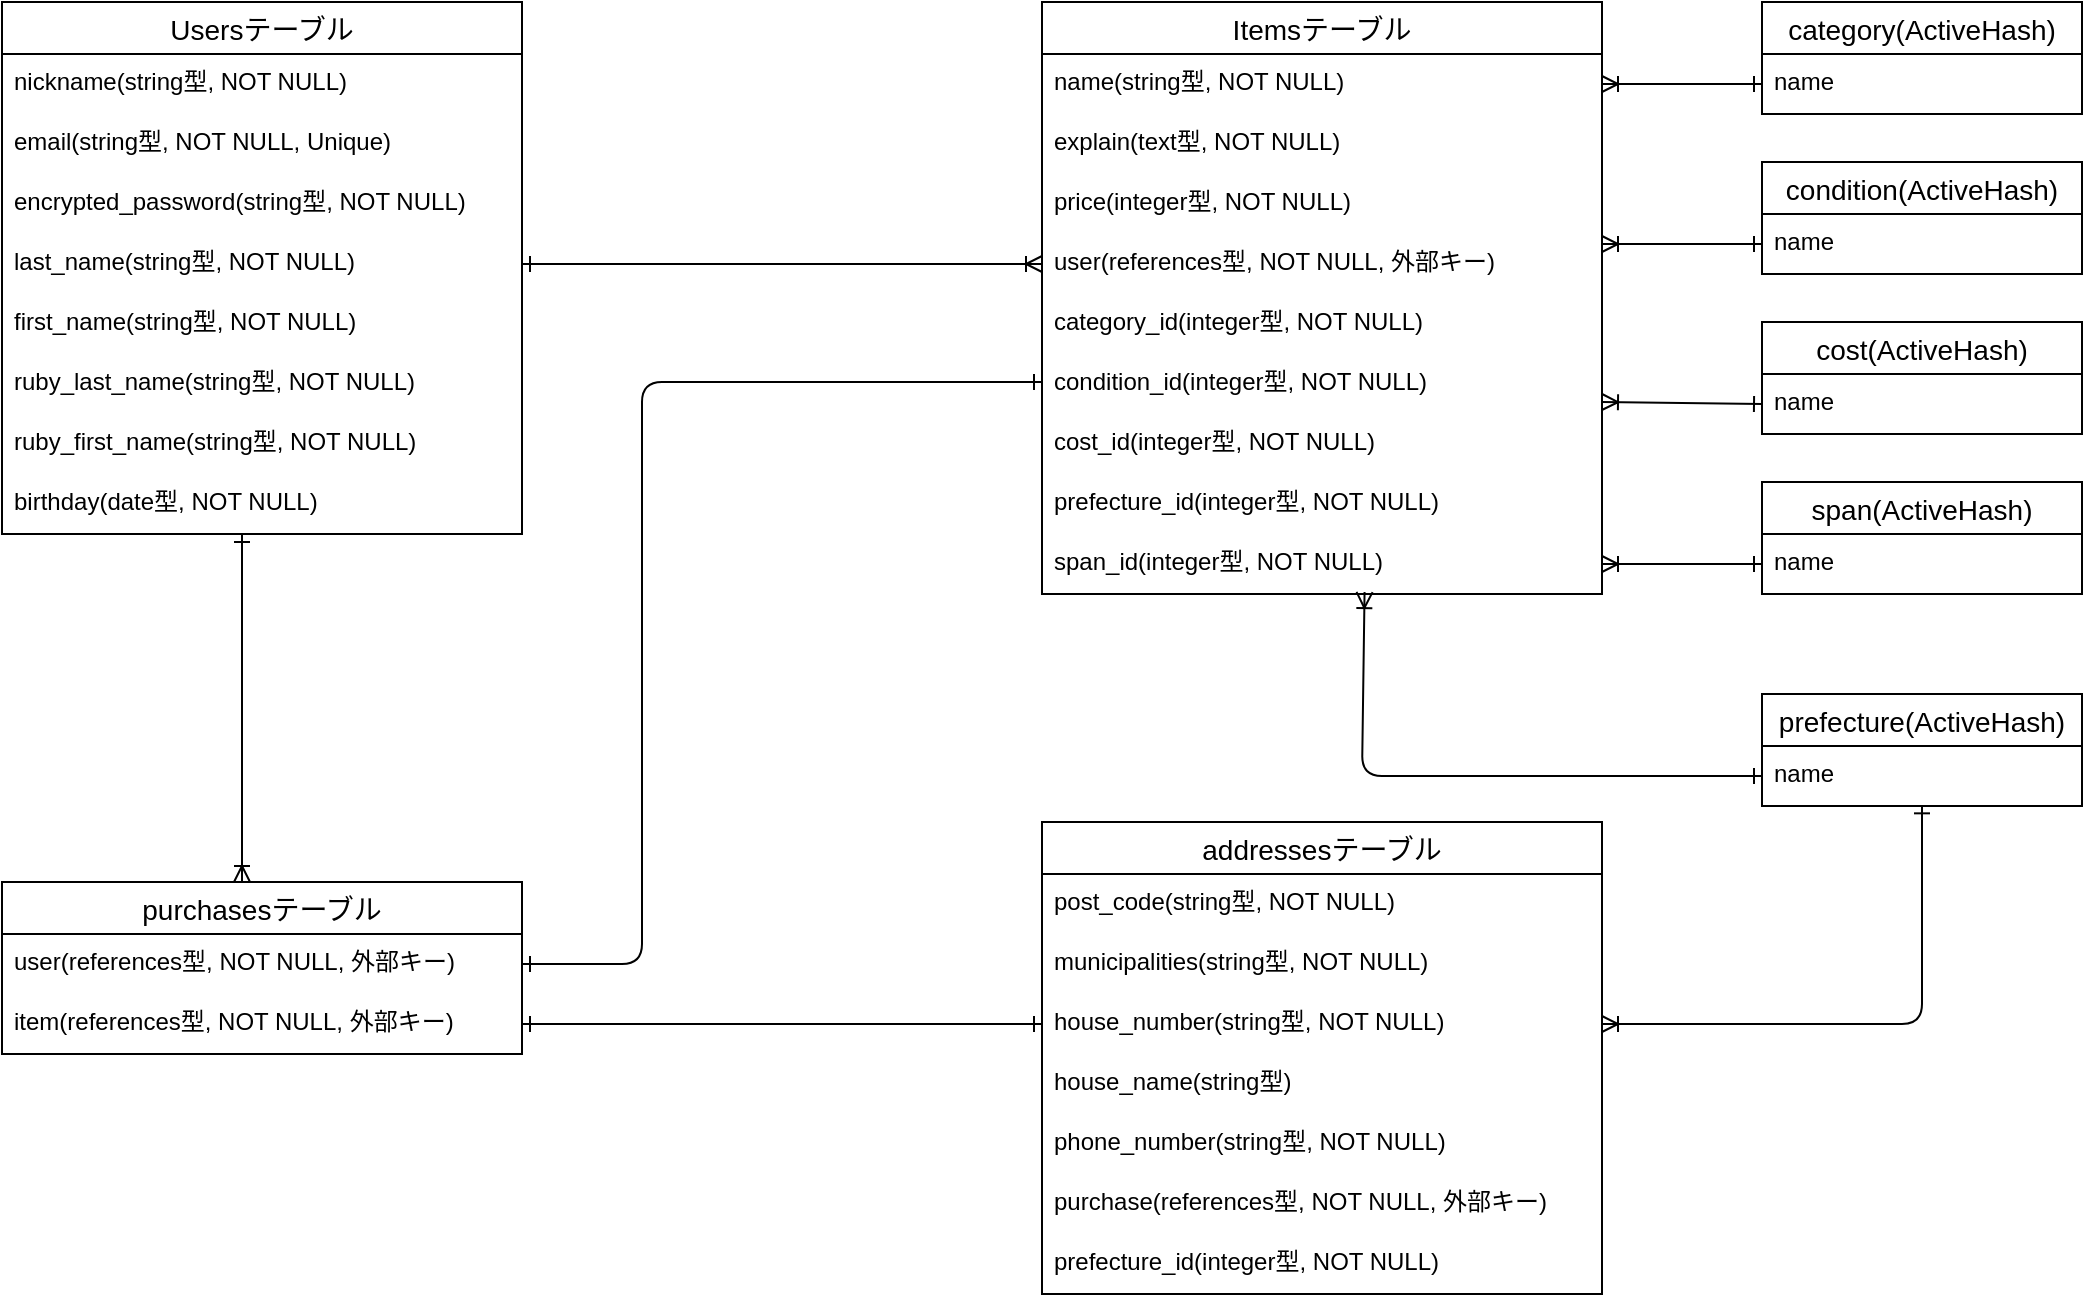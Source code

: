<mxfile>
    <diagram id="hKf6ww-7OZRbxLN4Bpd7" name="ページ1">
        <mxGraphModel dx="499" dy="362" grid="1" gridSize="10" guides="1" tooltips="1" connect="1" arrows="1" fold="1" page="1" pageScale="1" pageWidth="1169" pageHeight="827" math="0" shadow="0">
            <root>
                <mxCell id="0"/>
                <mxCell id="1" parent="0"/>
                <mxCell id="29" value="Usersテーブル" style="swimlane;fontStyle=0;childLayout=stackLayout;horizontal=1;startSize=26;horizontalStack=0;resizeParent=1;resizeParentMax=0;resizeLast=0;collapsible=1;marginBottom=0;align=center;fontSize=14;" parent="1" vertex="1">
                    <mxGeometry x="80" y="40" width="260" height="266" as="geometry">
                        <mxRectangle x="80" y="40" width="130" height="30" as="alternateBounds"/>
                    </mxGeometry>
                </mxCell>
                <mxCell id="30" value="nickname(string型, NOT NULL)" style="text;strokeColor=none;fillColor=none;spacingLeft=4;spacingRight=4;overflow=hidden;rotatable=0;points=[[0,0.5],[1,0.5]];portConstraint=eastwest;fontSize=12;" parent="29" vertex="1">
                    <mxGeometry y="26" width="260" height="30" as="geometry"/>
                </mxCell>
                <mxCell id="31" value="email(string型, NOT NULL, Unique)" style="text;strokeColor=none;fillColor=none;spacingLeft=4;spacingRight=4;overflow=hidden;rotatable=0;points=[[0,0.5],[1,0.5]];portConstraint=eastwest;fontSize=12;" parent="29" vertex="1">
                    <mxGeometry y="56" width="260" height="30" as="geometry"/>
                </mxCell>
                <mxCell id="41" value="encrypted_password(string型, NOT NULL)" style="text;strokeColor=none;fillColor=none;spacingLeft=4;spacingRight=4;overflow=hidden;rotatable=0;points=[[0,0.5],[1,0.5]];portConstraint=eastwest;fontSize=12;" parent="29" vertex="1">
                    <mxGeometry y="86" width="260" height="30" as="geometry"/>
                </mxCell>
                <mxCell id="38" value="last_name(string型, NOT NULL)" style="text;strokeColor=none;fillColor=none;spacingLeft=4;spacingRight=4;overflow=hidden;rotatable=0;points=[[0,0.5],[1,0.5]];portConstraint=eastwest;fontSize=12;" parent="29" vertex="1">
                    <mxGeometry y="116" width="260" height="30" as="geometry"/>
                </mxCell>
                <mxCell id="39" value="first_name(string型, NOT NULL)" style="text;strokeColor=none;fillColor=none;spacingLeft=4;spacingRight=4;overflow=hidden;rotatable=0;points=[[0,0.5],[1,0.5]];portConstraint=eastwest;fontSize=12;" parent="29" vertex="1">
                    <mxGeometry y="146" width="260" height="30" as="geometry"/>
                </mxCell>
                <mxCell id="32" value="ruby_last_name(string型, NOT NULL)" style="text;strokeColor=none;fillColor=none;spacingLeft=4;spacingRight=4;overflow=hidden;rotatable=0;points=[[0,0.5],[1,0.5]];portConstraint=eastwest;fontSize=12;" parent="29" vertex="1">
                    <mxGeometry y="176" width="260" height="30" as="geometry"/>
                </mxCell>
                <mxCell id="42" value="ruby_first_name(string型, NOT NULL)" style="text;strokeColor=none;fillColor=none;spacingLeft=4;spacingRight=4;overflow=hidden;rotatable=0;points=[[0,0.5],[1,0.5]];portConstraint=eastwest;fontSize=12;" parent="29" vertex="1">
                    <mxGeometry y="206" width="260" height="30" as="geometry"/>
                </mxCell>
                <mxCell id="34" value="birthday(date型, NOT NULL)" style="text;strokeColor=none;fillColor=none;spacingLeft=4;spacingRight=4;overflow=hidden;rotatable=0;points=[[0,0.5],[1,0.5]];portConstraint=eastwest;fontSize=12;" parent="29" vertex="1">
                    <mxGeometry y="236" width="260" height="30" as="geometry"/>
                </mxCell>
                <mxCell id="43" value="Itemsテーブル" style="swimlane;fontStyle=0;childLayout=stackLayout;horizontal=1;startSize=26;horizontalStack=0;resizeParent=1;resizeParentMax=0;resizeLast=0;collapsible=1;marginBottom=0;align=center;fontSize=14;" parent="1" vertex="1">
                    <mxGeometry x="600" y="40" width="280" height="296" as="geometry"/>
                </mxCell>
                <mxCell id="44" value="name(string型, NOT NULL)" style="text;strokeColor=none;fillColor=none;spacingLeft=4;spacingRight=4;overflow=hidden;rotatable=0;points=[[0,0.5],[1,0.5]];portConstraint=eastwest;fontSize=12;" parent="43" vertex="1">
                    <mxGeometry y="26" width="280" height="30" as="geometry"/>
                </mxCell>
                <mxCell id="45" value="explain(text型, NOT NULL)" style="text;strokeColor=none;fillColor=none;spacingLeft=4;spacingRight=4;overflow=hidden;rotatable=0;points=[[0,0.5],[1,0.5]];portConstraint=eastwest;fontSize=12;" parent="43" vertex="1">
                    <mxGeometry y="56" width="280" height="30" as="geometry"/>
                </mxCell>
                <mxCell id="50" value="price(integer型, NOT NULL)" style="text;strokeColor=none;fillColor=none;spacingLeft=4;spacingRight=4;overflow=hidden;rotatable=0;points=[[0,0.5],[1,0.5]];portConstraint=eastwest;fontSize=12;" parent="43" vertex="1">
                    <mxGeometry y="86" width="280" height="30" as="geometry"/>
                </mxCell>
                <mxCell id="51" value="user(references型, NOT NULL, 外部キー)" style="text;strokeColor=none;fillColor=none;spacingLeft=4;spacingRight=4;overflow=hidden;rotatable=0;points=[[0,0.5],[1,0.5]];portConstraint=eastwest;fontSize=12;" parent="43" vertex="1">
                    <mxGeometry y="116" width="280" height="30" as="geometry"/>
                </mxCell>
                <mxCell id="90" value="category_id(integer型, NOT NULL)" style="text;strokeColor=none;fillColor=none;spacingLeft=4;spacingRight=4;overflow=hidden;rotatable=0;points=[[0,0.5],[1,0.5]];portConstraint=eastwest;fontSize=12;" parent="43" vertex="1">
                    <mxGeometry y="146" width="280" height="30" as="geometry"/>
                </mxCell>
                <mxCell id="47" value="condition_id(integer型, NOT NULL)" style="text;strokeColor=none;fillColor=none;spacingLeft=4;spacingRight=4;overflow=hidden;rotatable=0;points=[[0,0.5],[1,0.5]];portConstraint=eastwest;fontSize=12;" parent="43" vertex="1">
                    <mxGeometry y="176" width="280" height="30" as="geometry"/>
                </mxCell>
                <mxCell id="46" value="cost_id(integer型, NOT NULL)" style="text;strokeColor=none;fillColor=none;spacingLeft=4;spacingRight=4;overflow=hidden;rotatable=0;points=[[0,0.5],[1,0.5]];portConstraint=eastwest;fontSize=12;" parent="43" vertex="1">
                    <mxGeometry y="206" width="280" height="30" as="geometry"/>
                </mxCell>
                <mxCell id="48" value="prefecture_id(integer型, NOT NULL)" style="text;strokeColor=none;fillColor=none;spacingLeft=4;spacingRight=4;overflow=hidden;rotatable=0;points=[[0,0.5],[1,0.5]];portConstraint=eastwest;fontSize=12;" parent="43" vertex="1">
                    <mxGeometry y="236" width="280" height="30" as="geometry"/>
                </mxCell>
                <mxCell id="49" value="span_id(integer型, NOT NULL)" style="text;strokeColor=none;fillColor=none;spacingLeft=4;spacingRight=4;overflow=hidden;rotatable=0;points=[[0,0.5],[1,0.5]];portConstraint=eastwest;fontSize=12;" parent="43" vertex="1">
                    <mxGeometry y="266" width="280" height="30" as="geometry"/>
                </mxCell>
                <mxCell id="53" value="purchasesテーブル" style="swimlane;fontStyle=0;childLayout=stackLayout;horizontal=1;startSize=26;horizontalStack=0;resizeParent=1;resizeParentMax=0;resizeLast=0;collapsible=1;marginBottom=0;align=center;fontSize=14;" parent="1" vertex="1">
                    <mxGeometry x="80" y="480" width="260" height="86" as="geometry"/>
                </mxCell>
                <mxCell id="62" value="user(references型, NOT NULL, 外部キー)" style="text;strokeColor=none;fillColor=none;spacingLeft=4;spacingRight=4;overflow=hidden;rotatable=0;points=[[0,0.5],[1,0.5]];portConstraint=eastwest;fontSize=12;" parent="53" vertex="1">
                    <mxGeometry y="26" width="260" height="30" as="geometry"/>
                </mxCell>
                <mxCell id="61" value="item(references型, NOT NULL, 外部キー)" style="text;strokeColor=none;fillColor=none;spacingLeft=4;spacingRight=4;overflow=hidden;rotatable=0;points=[[0,0.5],[1,0.5]];portConstraint=eastwest;fontSize=12;" parent="53" vertex="1">
                    <mxGeometry y="56" width="260" height="30" as="geometry"/>
                </mxCell>
                <mxCell id="71" value="addressesテーブル" style="swimlane;fontStyle=0;childLayout=stackLayout;horizontal=1;startSize=26;horizontalStack=0;resizeParent=1;resizeParentMax=0;resizeLast=0;collapsible=1;marginBottom=0;align=center;fontSize=14;" parent="1" vertex="1">
                    <mxGeometry x="600" y="450" width="280" height="236" as="geometry"/>
                </mxCell>
                <mxCell id="72" value="post_code(string型, NOT NULL)" style="text;strokeColor=none;fillColor=none;spacingLeft=4;spacingRight=4;overflow=hidden;rotatable=0;points=[[0,0.5],[1,0.5]];portConstraint=eastwest;fontSize=12;" parent="71" vertex="1">
                    <mxGeometry y="26" width="280" height="30" as="geometry"/>
                </mxCell>
                <mxCell id="92" value="municipalities(string型, NOT NULL)" style="text;strokeColor=none;fillColor=none;spacingLeft=4;spacingRight=4;overflow=hidden;rotatable=0;points=[[0,0.5],[1,0.5]];portConstraint=eastwest;fontSize=12;" parent="71" vertex="1">
                    <mxGeometry y="56" width="280" height="30" as="geometry"/>
                </mxCell>
                <mxCell id="93" value="house_number(string型, NOT NULL)" style="text;strokeColor=none;fillColor=none;spacingLeft=4;spacingRight=4;overflow=hidden;rotatable=0;points=[[0,0.5],[1,0.5]];portConstraint=eastwest;fontSize=12;" parent="71" vertex="1">
                    <mxGeometry y="86" width="280" height="30" as="geometry"/>
                </mxCell>
                <mxCell id="94" value="house_name(string型)" style="text;strokeColor=none;fillColor=none;spacingLeft=4;spacingRight=4;overflow=hidden;rotatable=0;points=[[0,0.5],[1,0.5]];portConstraint=eastwest;fontSize=12;" parent="71" vertex="1">
                    <mxGeometry y="116" width="280" height="30" as="geometry"/>
                </mxCell>
                <mxCell id="74" value="phone_number(string型, NOT NULL)" style="text;strokeColor=none;fillColor=none;spacingLeft=4;spacingRight=4;overflow=hidden;rotatable=0;points=[[0,0.5],[1,0.5]];portConstraint=eastwest;fontSize=12;" parent="71" vertex="1">
                    <mxGeometry y="146" width="280" height="30" as="geometry"/>
                </mxCell>
                <mxCell id="95" value="purchase(references型, NOT NULL, 外部キー)" style="text;strokeColor=none;fillColor=none;spacingLeft=4;spacingRight=4;overflow=hidden;rotatable=0;points=[[0,0.5],[1,0.5]];portConstraint=eastwest;fontSize=12;" parent="71" vertex="1">
                    <mxGeometry y="176" width="280" height="30" as="geometry"/>
                </mxCell>
                <mxCell id="125" value="prefecture_id(integer型, NOT NULL)" style="text;strokeColor=none;fillColor=none;spacingLeft=4;spacingRight=4;overflow=hidden;rotatable=0;points=[[0,0.5],[1,0.5]];portConstraint=eastwest;fontSize=12;" parent="71" vertex="1">
                    <mxGeometry y="206" width="280" height="30" as="geometry"/>
                </mxCell>
                <mxCell id="87" style="edgeStyle=elbowEdgeStyle;html=1;exitX=0;exitY=0.467;exitDx=0;exitDy=0;startArrow=ERone;startFill=0;endArrow=ERone;endFill=0;entryX=1;entryY=0.5;entryDx=0;entryDy=0;exitPerimeter=0;" parent="1" source="47" target="62" edge="1">
                    <mxGeometry relative="1" as="geometry">
                        <mxPoint x="440" y="460" as="targetPoint"/>
                        <Array as="points">
                            <mxPoint x="400" y="380"/>
                        </Array>
                    </mxGeometry>
                </mxCell>
                <mxCell id="88" style="edgeStyle=elbowEdgeStyle;html=1;startArrow=ERone;startFill=0;endArrow=ERoneToMany;endFill=0;entryX=0.462;entryY=0;entryDx=0;entryDy=0;entryPerimeter=0;" parent="1" target="53" edge="1">
                    <mxGeometry relative="1" as="geometry">
                        <mxPoint x="200" y="420" as="targetPoint"/>
                        <mxPoint x="200" y="306" as="sourcePoint"/>
                        <Array as="points">
                            <mxPoint x="200" y="390"/>
                            <mxPoint x="160" y="430"/>
                            <mxPoint x="160" y="460"/>
                            <mxPoint x="40" y="410"/>
                        </Array>
                    </mxGeometry>
                </mxCell>
                <mxCell id="96" style="edgeStyle=none;html=1;exitX=1;exitY=0.5;exitDx=0;exitDy=0;entryX=0;entryY=0.5;entryDx=0;entryDy=0;startArrow=ERone;startFill=0;endArrow=ERoneToMany;endFill=0;" parent="1" source="38" target="51" edge="1">
                    <mxGeometry relative="1" as="geometry"/>
                </mxCell>
                <mxCell id="97" value="category(ActiveHash)" style="swimlane;fontStyle=0;childLayout=stackLayout;horizontal=1;startSize=26;horizontalStack=0;resizeParent=1;resizeParentMax=0;resizeLast=0;collapsible=1;marginBottom=0;align=center;fontSize=14;" parent="1" vertex="1">
                    <mxGeometry x="960" y="40" width="160" height="56" as="geometry"/>
                </mxCell>
                <mxCell id="100" value="name" style="text;strokeColor=none;fillColor=none;spacingLeft=4;spacingRight=4;overflow=hidden;rotatable=0;points=[[0,0.5],[1,0.5]];portConstraint=eastwest;fontSize=12;" parent="97" vertex="1">
                    <mxGeometry y="26" width="160" height="30" as="geometry"/>
                </mxCell>
                <mxCell id="101" value="condition(ActiveHash)" style="swimlane;fontStyle=0;childLayout=stackLayout;horizontal=1;startSize=26;horizontalStack=0;resizeParent=1;resizeParentMax=0;resizeLast=0;collapsible=1;marginBottom=0;align=center;fontSize=14;" parent="1" vertex="1">
                    <mxGeometry x="960" y="120" width="160" height="56" as="geometry"/>
                </mxCell>
                <mxCell id="102" value="name" style="text;strokeColor=none;fillColor=none;spacingLeft=4;spacingRight=4;overflow=hidden;rotatable=0;points=[[0,0.5],[1,0.5]];portConstraint=eastwest;fontSize=12;" parent="101" vertex="1">
                    <mxGeometry y="26" width="160" height="30" as="geometry"/>
                </mxCell>
                <mxCell id="103" value="cost(ActiveHash)" style="swimlane;fontStyle=0;childLayout=stackLayout;horizontal=1;startSize=26;horizontalStack=0;resizeParent=1;resizeParentMax=0;resizeLast=0;collapsible=1;marginBottom=0;align=center;fontSize=14;" parent="1" vertex="1">
                    <mxGeometry x="960" y="200" width="160" height="56" as="geometry"/>
                </mxCell>
                <mxCell id="104" value="name" style="text;strokeColor=none;fillColor=none;spacingLeft=4;spacingRight=4;overflow=hidden;rotatable=0;points=[[0,0.5],[1,0.5]];portConstraint=eastwest;fontSize=12;" parent="103" vertex="1">
                    <mxGeometry y="26" width="160" height="30" as="geometry"/>
                </mxCell>
                <mxCell id="105" value="prefecture(ActiveHash)" style="swimlane;fontStyle=0;childLayout=stackLayout;horizontal=1;startSize=26;horizontalStack=0;resizeParent=1;resizeParentMax=0;resizeLast=0;collapsible=1;marginBottom=0;align=center;fontSize=14;" parent="1" vertex="1">
                    <mxGeometry x="960" y="386" width="160" height="56" as="geometry"/>
                </mxCell>
                <mxCell id="106" value="name" style="text;strokeColor=none;fillColor=none;spacingLeft=4;spacingRight=4;overflow=hidden;rotatable=0;points=[[0,0.5],[1,0.5]];portConstraint=eastwest;fontSize=12;" parent="105" vertex="1">
                    <mxGeometry y="26" width="160" height="30" as="geometry"/>
                </mxCell>
                <mxCell id="107" value="span(ActiveHash)" style="swimlane;fontStyle=0;childLayout=stackLayout;horizontal=1;startSize=26;horizontalStack=0;resizeParent=1;resizeParentMax=0;resizeLast=0;collapsible=1;marginBottom=0;align=center;fontSize=14;" parent="1" vertex="1">
                    <mxGeometry x="960" y="280" width="160" height="56" as="geometry"/>
                </mxCell>
                <mxCell id="108" value="name" style="text;strokeColor=none;fillColor=none;spacingLeft=4;spacingRight=4;overflow=hidden;rotatable=0;points=[[0,0.5],[1,0.5]];portConstraint=eastwest;fontSize=12;" parent="107" vertex="1">
                    <mxGeometry y="26" width="160" height="30" as="geometry"/>
                </mxCell>
                <mxCell id="110" style="edgeStyle=none;html=1;exitX=0;exitY=0.5;exitDx=0;exitDy=0;entryX=1;entryY=0.5;entryDx=0;entryDy=0;startArrow=ERone;startFill=0;endArrow=ERoneToMany;endFill=0;" parent="1" source="100" target="44" edge="1">
                    <mxGeometry relative="1" as="geometry"/>
                </mxCell>
                <mxCell id="114" style="edgeStyle=none;html=1;exitX=0;exitY=0.5;exitDx=0;exitDy=0;startArrow=ERone;startFill=0;endArrow=ERoneToMany;endFill=0;" parent="1" source="104" edge="1">
                    <mxGeometry relative="1" as="geometry">
                        <mxPoint x="880" y="240" as="targetPoint"/>
                    </mxGeometry>
                </mxCell>
                <mxCell id="115" style="edgeStyle=none;html=1;exitX=0;exitY=0.5;exitDx=0;exitDy=0;entryX=1;entryY=0.5;entryDx=0;entryDy=0;startArrow=ERone;startFill=0;endArrow=ERoneToMany;endFill=0;" parent="1" source="108" target="49" edge="1">
                    <mxGeometry relative="1" as="geometry"/>
                </mxCell>
                <mxCell id="117" style="edgeStyle=none;html=1;exitX=0;exitY=0.5;exitDx=0;exitDy=0;startArrow=ERone;startFill=0;endArrow=ERoneToMany;endFill=0;" parent="1" source="102" edge="1">
                    <mxGeometry relative="1" as="geometry">
                        <mxPoint x="880" y="161" as="targetPoint"/>
                    </mxGeometry>
                </mxCell>
                <mxCell id="119" style="edgeStyle=none;html=1;exitX=1;exitY=0.5;exitDx=0;exitDy=0;entryX=0;entryY=0.5;entryDx=0;entryDy=0;startArrow=ERone;startFill=0;endArrow=ERone;endFill=0;" parent="1" source="61" target="93" edge="1">
                    <mxGeometry relative="1" as="geometry"/>
                </mxCell>
                <mxCell id="123" style="edgeStyle=none;html=1;exitX=1;exitY=0.5;exitDx=0;exitDy=0;startArrow=ERoneToMany;startFill=0;endArrow=ERone;endFill=0;entryX=0.5;entryY=0.989;entryDx=0;entryDy=0;entryPerimeter=0;" parent="1" source="93" target="106" edge="1">
                    <mxGeometry relative="1" as="geometry">
                        <mxPoint x="1040" y="470" as="targetPoint"/>
                        <Array as="points">
                            <mxPoint x="1040" y="551"/>
                        </Array>
                    </mxGeometry>
                </mxCell>
                <mxCell id="124" style="edgeStyle=none;html=1;exitX=0;exitY=0.5;exitDx=0;exitDy=0;startArrow=ERone;startFill=0;endArrow=ERoneToMany;endFill=0;entryX=0.576;entryY=0.967;entryDx=0;entryDy=0;entryPerimeter=0;" parent="1" source="106" target="49" edge="1">
                    <mxGeometry relative="1" as="geometry">
                        <mxPoint x="760" y="350" as="targetPoint"/>
                        <Array as="points">
                            <mxPoint x="760" y="427"/>
                        </Array>
                    </mxGeometry>
                </mxCell>
            </root>
        </mxGraphModel>
    </diagram>
</mxfile>